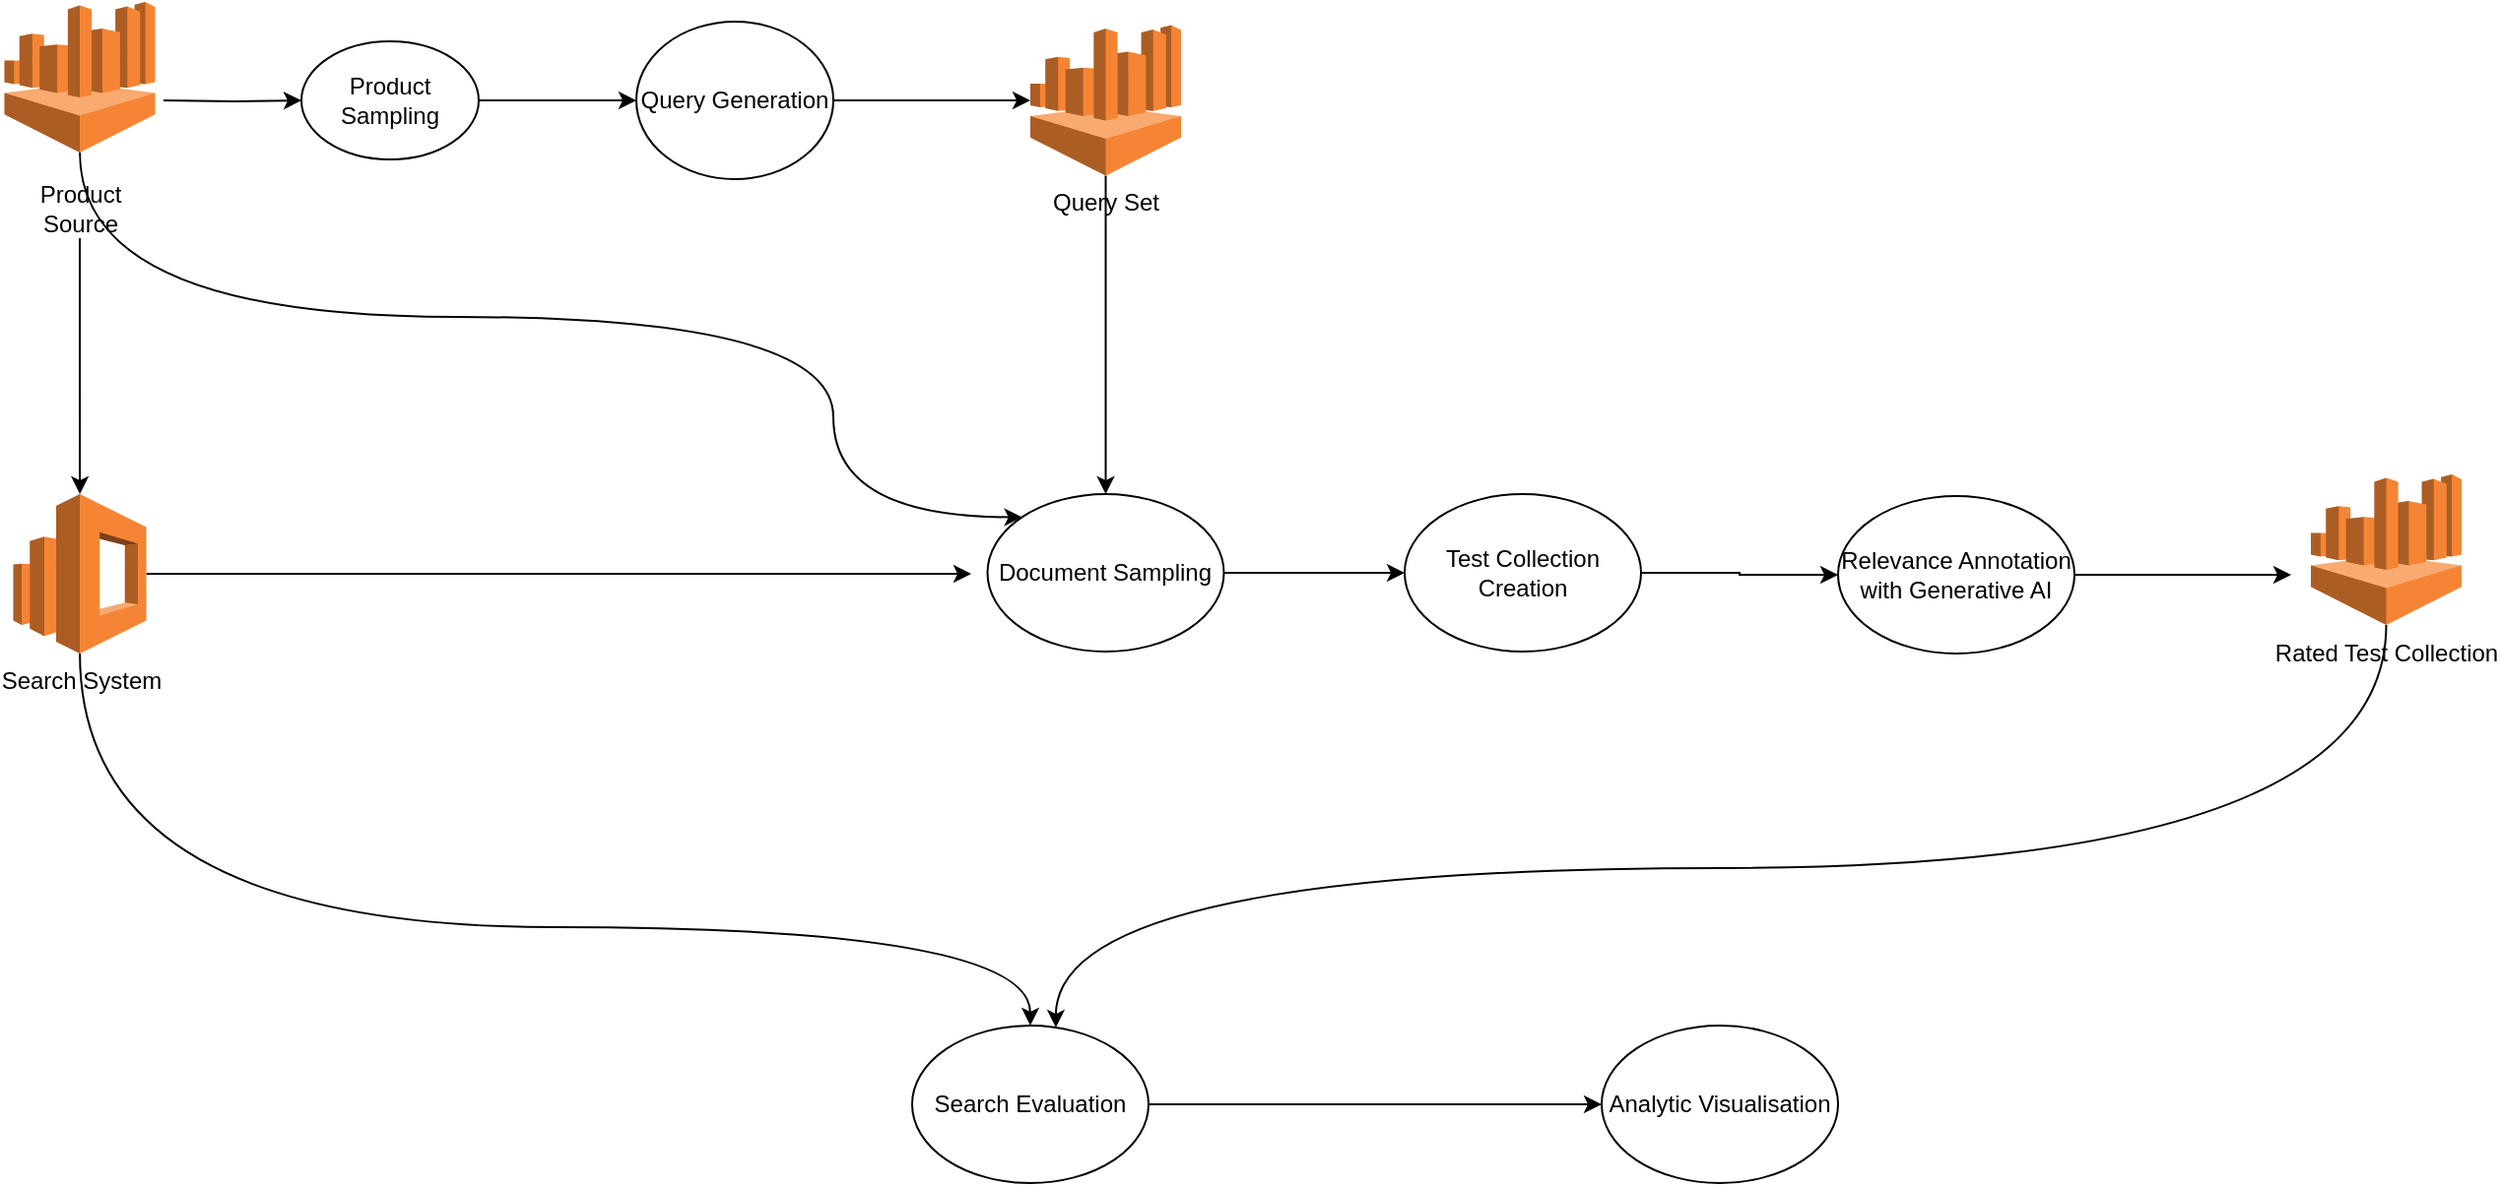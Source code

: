 <mxfile version="21.0.2" type="github">
  <diagram name="Page-1" id="vQT-BXW4Qf8uNXmLB8Mt">
    <mxGraphModel dx="2258" dy="1393" grid="1" gridSize="10" guides="1" tooltips="1" connect="1" arrows="1" fold="1" page="1" pageScale="1" pageWidth="827" pageHeight="1169" math="0" shadow="0">
      <root>
        <mxCell id="0" />
        <mxCell id="1" parent="0" />
        <mxCell id="Uubpog2S_3hmpyeg9t9B-6" style="edgeStyle=orthogonalEdgeStyle;rounded=0;orthogonalLoop=1;jettySize=auto;html=1;exitX=1;exitY=0.5;exitDx=0;exitDy=0;exitPerimeter=0;entryX=0;entryY=0.5;entryDx=0;entryDy=0;" edge="1" parent="1" target="Uubpog2S_3hmpyeg9t9B-5">
          <mxGeometry relative="1" as="geometry">
            <mxPoint x="180" y="200" as="sourcePoint" />
          </mxGeometry>
        </mxCell>
        <mxCell id="Uubpog2S_3hmpyeg9t9B-13" style="edgeStyle=orthogonalEdgeStyle;rounded=0;orthogonalLoop=1;jettySize=auto;html=1;" edge="1" parent="1" source="Uubpog2S_3hmpyeg9t9B-3" target="Uubpog2S_3hmpyeg9t9B-10">
          <mxGeometry relative="1" as="geometry" />
        </mxCell>
        <mxCell id="Uubpog2S_3hmpyeg9t9B-3" value="Product Source" style="text;strokeColor=none;align=center;fillColor=none;html=1;verticalAlign=middle;whiteSpace=wrap;rounded=0;" vertex="1" parent="1">
          <mxGeometry x="107.5" y="240" width="60" height="30" as="geometry" />
        </mxCell>
        <mxCell id="Uubpog2S_3hmpyeg9t9B-8" style="edgeStyle=orthogonalEdgeStyle;rounded=0;orthogonalLoop=1;jettySize=auto;html=1;entryX=0;entryY=0.5;entryDx=0;entryDy=0;" edge="1" parent="1" source="Uubpog2S_3hmpyeg9t9B-5" target="Uubpog2S_3hmpyeg9t9B-7">
          <mxGeometry relative="1" as="geometry" />
        </mxCell>
        <mxCell id="Uubpog2S_3hmpyeg9t9B-5" value="Product Sampling" style="ellipse;whiteSpace=wrap;html=1;" vertex="1" parent="1">
          <mxGeometry x="250" y="170" width="90" height="60" as="geometry" />
        </mxCell>
        <mxCell id="Uubpog2S_3hmpyeg9t9B-15" style="edgeStyle=orthogonalEdgeStyle;rounded=0;orthogonalLoop=1;jettySize=auto;html=1;" edge="1" parent="1" source="Uubpog2S_3hmpyeg9t9B-7" target="Uubpog2S_3hmpyeg9t9B-14">
          <mxGeometry relative="1" as="geometry" />
        </mxCell>
        <mxCell id="Uubpog2S_3hmpyeg9t9B-7" value="Query Generation" style="ellipse;whiteSpace=wrap;html=1;" vertex="1" parent="1">
          <mxGeometry x="420" y="160" width="100" height="80" as="geometry" />
        </mxCell>
        <mxCell id="Uubpog2S_3hmpyeg9t9B-18" style="edgeStyle=orthogonalEdgeStyle;rounded=0;orthogonalLoop=1;jettySize=auto;html=1;" edge="1" parent="1" source="Uubpog2S_3hmpyeg9t9B-10">
          <mxGeometry relative="1" as="geometry">
            <mxPoint x="590" y="440.5" as="targetPoint" />
          </mxGeometry>
        </mxCell>
        <mxCell id="Uubpog2S_3hmpyeg9t9B-30" style="edgeStyle=orthogonalEdgeStyle;rounded=0;orthogonalLoop=1;jettySize=auto;html=1;curved=1;" edge="1" parent="1" source="Uubpog2S_3hmpyeg9t9B-10" target="Uubpog2S_3hmpyeg9t9B-28">
          <mxGeometry relative="1" as="geometry">
            <Array as="points">
              <mxPoint x="138" y="620" />
              <mxPoint x="620" y="620" />
            </Array>
          </mxGeometry>
        </mxCell>
        <mxCell id="Uubpog2S_3hmpyeg9t9B-10" value="Search System" style="outlineConnect=0;dashed=0;verticalLabelPosition=bottom;verticalAlign=top;align=center;html=1;shape=mxgraph.aws3.elasticsearch_service;fillColor=#F58534;gradientColor=none;" vertex="1" parent="1">
          <mxGeometry x="103.75" y="400" width="67.5" height="81" as="geometry" />
        </mxCell>
        <mxCell id="Uubpog2S_3hmpyeg9t9B-20" style="edgeStyle=orthogonalEdgeStyle;rounded=0;orthogonalLoop=1;jettySize=auto;html=1;entryX=0;entryY=0;entryDx=0;entryDy=0;curved=1;" edge="1" parent="1" source="Uubpog2S_3hmpyeg9t9B-12" target="Uubpog2S_3hmpyeg9t9B-17">
          <mxGeometry relative="1" as="geometry">
            <Array as="points">
              <mxPoint x="138" y="310" />
              <mxPoint x="520" y="310" />
              <mxPoint x="520" y="412" />
            </Array>
          </mxGeometry>
        </mxCell>
        <mxCell id="Uubpog2S_3hmpyeg9t9B-12" value="" style="outlineConnect=0;dashed=0;verticalLabelPosition=bottom;verticalAlign=top;align=center;html=1;shape=mxgraph.aws3.athena;fillColor=#F58534;gradientColor=none;" vertex="1" parent="1">
          <mxGeometry x="99.25" y="150" width="76.5" height="76.5" as="geometry" />
        </mxCell>
        <mxCell id="Uubpog2S_3hmpyeg9t9B-21" style="edgeStyle=orthogonalEdgeStyle;rounded=0;orthogonalLoop=1;jettySize=auto;html=1;" edge="1" parent="1" source="Uubpog2S_3hmpyeg9t9B-14" target="Uubpog2S_3hmpyeg9t9B-17">
          <mxGeometry relative="1" as="geometry" />
        </mxCell>
        <mxCell id="Uubpog2S_3hmpyeg9t9B-14" value="Query Set" style="outlineConnect=0;dashed=0;verticalLabelPosition=bottom;verticalAlign=top;align=center;html=1;shape=mxgraph.aws3.athena;fillColor=#F58534;gradientColor=none;" vertex="1" parent="1">
          <mxGeometry x="620" y="161.75" width="76.5" height="76.5" as="geometry" />
        </mxCell>
        <mxCell id="Uubpog2S_3hmpyeg9t9B-23" style="edgeStyle=orthogonalEdgeStyle;rounded=0;orthogonalLoop=1;jettySize=auto;html=1;" edge="1" parent="1" source="Uubpog2S_3hmpyeg9t9B-17" target="Uubpog2S_3hmpyeg9t9B-22">
          <mxGeometry relative="1" as="geometry" />
        </mxCell>
        <mxCell id="Uubpog2S_3hmpyeg9t9B-17" value="Document Sampling" style="ellipse;whiteSpace=wrap;html=1;" vertex="1" parent="1">
          <mxGeometry x="598.25" y="400" width="120" height="80" as="geometry" />
        </mxCell>
        <mxCell id="Uubpog2S_3hmpyeg9t9B-25" style="edgeStyle=orthogonalEdgeStyle;rounded=0;orthogonalLoop=1;jettySize=auto;html=1;entryX=0;entryY=0.5;entryDx=0;entryDy=0;" edge="1" parent="1" source="Uubpog2S_3hmpyeg9t9B-22" target="Uubpog2S_3hmpyeg9t9B-24">
          <mxGeometry relative="1" as="geometry" />
        </mxCell>
        <mxCell id="Uubpog2S_3hmpyeg9t9B-22" value="Test Collection Creation" style="ellipse;whiteSpace=wrap;html=1;" vertex="1" parent="1">
          <mxGeometry x="810" y="400" width="120" height="80" as="geometry" />
        </mxCell>
        <mxCell id="Uubpog2S_3hmpyeg9t9B-27" style="edgeStyle=orthogonalEdgeStyle;rounded=0;orthogonalLoop=1;jettySize=auto;html=1;" edge="1" parent="1" source="Uubpog2S_3hmpyeg9t9B-24">
          <mxGeometry relative="1" as="geometry">
            <mxPoint x="1260" y="441" as="targetPoint" />
          </mxGeometry>
        </mxCell>
        <mxCell id="Uubpog2S_3hmpyeg9t9B-24" value="Relevance Annotation with Generative AI" style="ellipse;whiteSpace=wrap;html=1;" vertex="1" parent="1">
          <mxGeometry x="1030" y="401" width="120" height="80" as="geometry" />
        </mxCell>
        <mxCell id="Uubpog2S_3hmpyeg9t9B-31" style="edgeStyle=orthogonalEdgeStyle;rounded=0;orthogonalLoop=1;jettySize=auto;html=1;entryX=0.608;entryY=0.013;entryDx=0;entryDy=0;entryPerimeter=0;curved=1;" edge="1" parent="1" source="Uubpog2S_3hmpyeg9t9B-26" target="Uubpog2S_3hmpyeg9t9B-28">
          <mxGeometry relative="1" as="geometry">
            <Array as="points">
              <mxPoint x="1308" y="590" />
              <mxPoint x="633" y="590" />
            </Array>
          </mxGeometry>
        </mxCell>
        <mxCell id="Uubpog2S_3hmpyeg9t9B-26" value="Rated Test Collection" style="outlineConnect=0;dashed=0;verticalLabelPosition=bottom;verticalAlign=top;align=center;html=1;shape=mxgraph.aws3.athena;fillColor=#F58534;gradientColor=none;" vertex="1" parent="1">
          <mxGeometry x="1270" y="390" width="76.5" height="76.5" as="geometry" />
        </mxCell>
        <mxCell id="Uubpog2S_3hmpyeg9t9B-33" style="edgeStyle=orthogonalEdgeStyle;rounded=0;orthogonalLoop=1;jettySize=auto;html=1;entryX=0;entryY=0.5;entryDx=0;entryDy=0;" edge="1" parent="1" source="Uubpog2S_3hmpyeg9t9B-28" target="Uubpog2S_3hmpyeg9t9B-32">
          <mxGeometry relative="1" as="geometry" />
        </mxCell>
        <mxCell id="Uubpog2S_3hmpyeg9t9B-28" value="Search Evaluation" style="ellipse;whiteSpace=wrap;html=1;" vertex="1" parent="1">
          <mxGeometry x="560" y="670" width="120" height="80" as="geometry" />
        </mxCell>
        <mxCell id="Uubpog2S_3hmpyeg9t9B-32" value="Analytic Visualisation" style="ellipse;whiteSpace=wrap;html=1;" vertex="1" parent="1">
          <mxGeometry x="910" y="670" width="120" height="80" as="geometry" />
        </mxCell>
      </root>
    </mxGraphModel>
  </diagram>
</mxfile>
